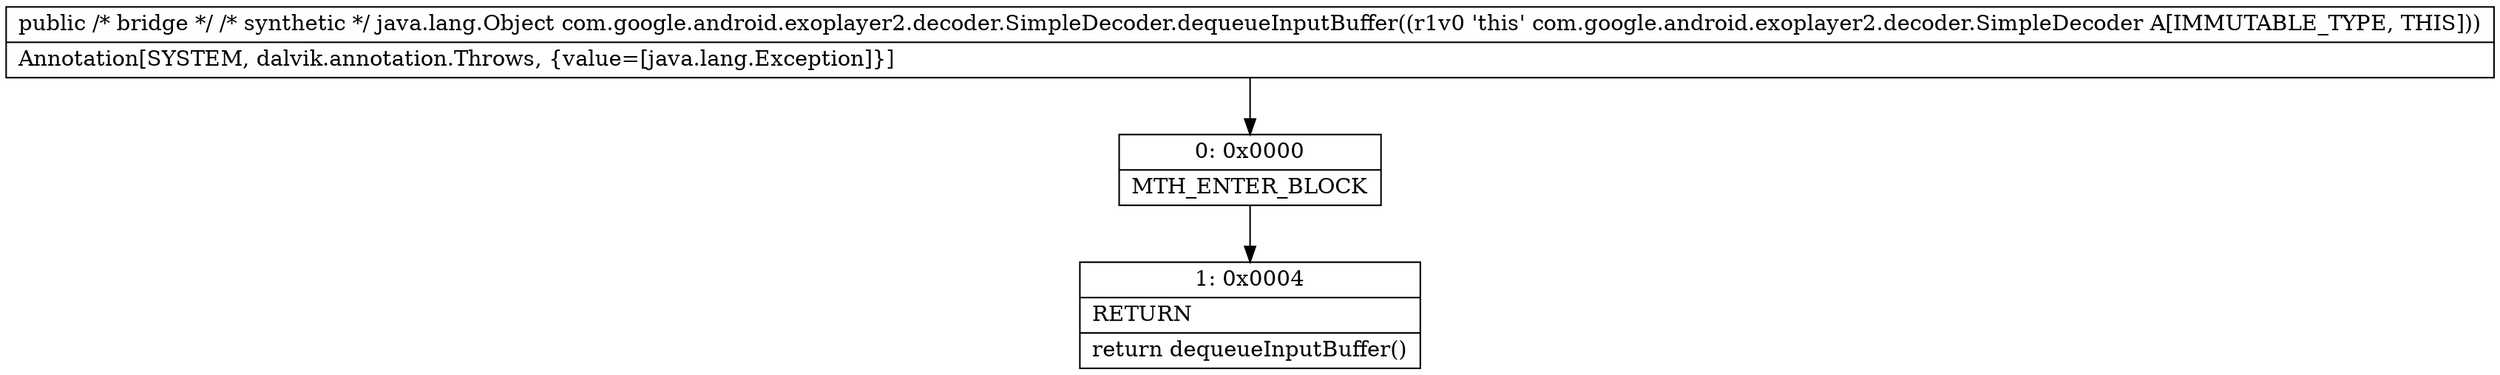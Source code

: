 digraph "CFG forcom.google.android.exoplayer2.decoder.SimpleDecoder.dequeueInputBuffer()Ljava\/lang\/Object;" {
Node_0 [shape=record,label="{0\:\ 0x0000|MTH_ENTER_BLOCK\l}"];
Node_1 [shape=record,label="{1\:\ 0x0004|RETURN\l|return dequeueInputBuffer()\l}"];
MethodNode[shape=record,label="{public \/* bridge *\/ \/* synthetic *\/ java.lang.Object com.google.android.exoplayer2.decoder.SimpleDecoder.dequeueInputBuffer((r1v0 'this' com.google.android.exoplayer2.decoder.SimpleDecoder A[IMMUTABLE_TYPE, THIS]))  | Annotation[SYSTEM, dalvik.annotation.Throws, \{value=[java.lang.Exception]\}]\l}"];
MethodNode -> Node_0;
Node_0 -> Node_1;
}

